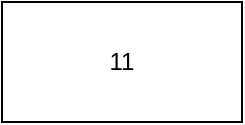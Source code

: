 <mxfile version="20.3.2" type="github">
  <diagram id="zCk6Pupp1R5XG3wv3jWU" name="第 1 页">
    <mxGraphModel dx="1018" dy="625" grid="1" gridSize="10" guides="1" tooltips="1" connect="1" arrows="1" fold="1" page="1" pageScale="1" pageWidth="827" pageHeight="1169" math="0" shadow="0">
      <root>
        <mxCell id="0" />
        <mxCell id="1" parent="0" />
        <mxCell id="BzkLe01TyBGt682IFzvm-1" value="11" style="rounded=0;whiteSpace=wrap;html=1;" vertex="1" parent="1">
          <mxGeometry x="170" y="210" width="120" height="60" as="geometry" />
        </mxCell>
      </root>
    </mxGraphModel>
  </diagram>
</mxfile>
